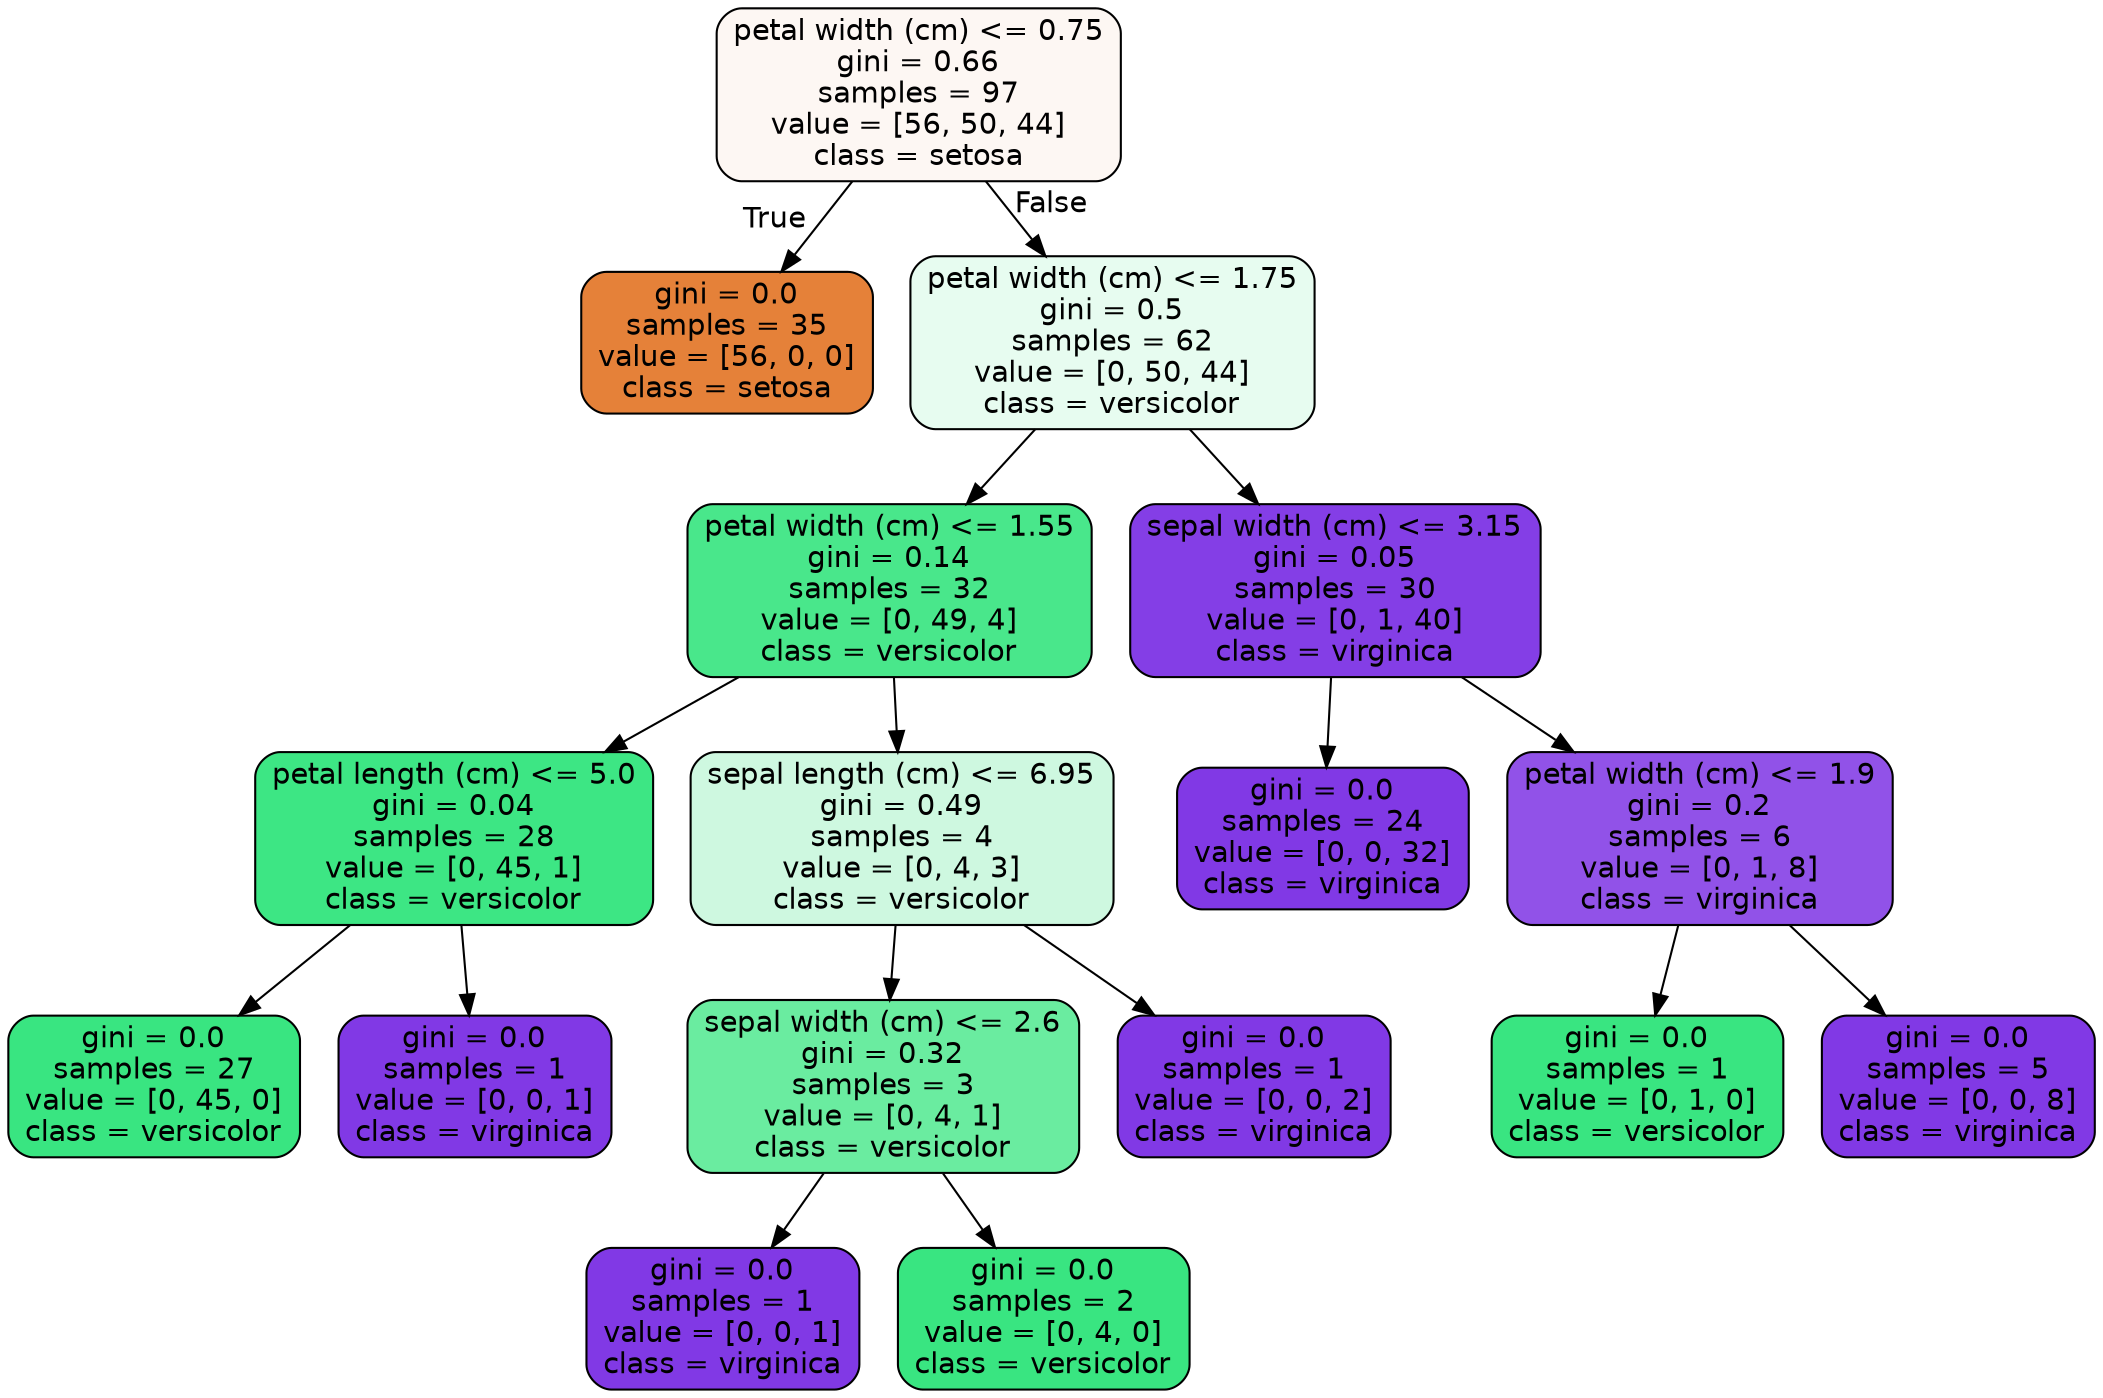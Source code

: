 digraph Tree {
node [shape=box, style="filled, rounded", color="black", fontname="helvetica"] ;
edge [fontname="helvetica"] ;
0 [label="petal width (cm) <= 0.75\ngini = 0.66\nsamples = 97\nvalue = [56, 50, 44]\nclass = setosa", fillcolor="#fdf7f3"] ;
1 [label="gini = 0.0\nsamples = 35\nvalue = [56, 0, 0]\nclass = setosa", fillcolor="#e58139"] ;
0 -> 1 [labeldistance=2.5, labelangle=45, headlabel="True"] ;
2 [label="petal width (cm) <= 1.75\ngini = 0.5\nsamples = 62\nvalue = [0, 50, 44]\nclass = versicolor", fillcolor="#e7fcf0"] ;
0 -> 2 [labeldistance=2.5, labelangle=-45, headlabel="False"] ;
3 [label="petal width (cm) <= 1.55\ngini = 0.14\nsamples = 32\nvalue = [0, 49, 4]\nclass = versicolor", fillcolor="#49e78b"] ;
2 -> 3 ;
4 [label="petal length (cm) <= 5.0\ngini = 0.04\nsamples = 28\nvalue = [0, 45, 1]\nclass = versicolor", fillcolor="#3de684"] ;
3 -> 4 ;
5 [label="gini = 0.0\nsamples = 27\nvalue = [0, 45, 0]\nclass = versicolor", fillcolor="#39e581"] ;
4 -> 5 ;
6 [label="gini = 0.0\nsamples = 1\nvalue = [0, 0, 1]\nclass = virginica", fillcolor="#8139e5"] ;
4 -> 6 ;
7 [label="sepal length (cm) <= 6.95\ngini = 0.49\nsamples = 4\nvalue = [0, 4, 3]\nclass = versicolor", fillcolor="#cef8e0"] ;
3 -> 7 ;
8 [label="sepal width (cm) <= 2.6\ngini = 0.32\nsamples = 3\nvalue = [0, 4, 1]\nclass = versicolor", fillcolor="#6aeca0"] ;
7 -> 8 ;
9 [label="gini = 0.0\nsamples = 1\nvalue = [0, 0, 1]\nclass = virginica", fillcolor="#8139e5"] ;
8 -> 9 ;
10 [label="gini = 0.0\nsamples = 2\nvalue = [0, 4, 0]\nclass = versicolor", fillcolor="#39e581"] ;
8 -> 10 ;
11 [label="gini = 0.0\nsamples = 1\nvalue = [0, 0, 2]\nclass = virginica", fillcolor="#8139e5"] ;
7 -> 11 ;
12 [label="sepal width (cm) <= 3.15\ngini = 0.05\nsamples = 30\nvalue = [0, 1, 40]\nclass = virginica", fillcolor="#843ee6"] ;
2 -> 12 ;
13 [label="gini = 0.0\nsamples = 24\nvalue = [0, 0, 32]\nclass = virginica", fillcolor="#8139e5"] ;
12 -> 13 ;
14 [label="petal width (cm) <= 1.9\ngini = 0.2\nsamples = 6\nvalue = [0, 1, 8]\nclass = virginica", fillcolor="#9152e8"] ;
12 -> 14 ;
15 [label="gini = 0.0\nsamples = 1\nvalue = [0, 1, 0]\nclass = versicolor", fillcolor="#39e581"] ;
14 -> 15 ;
16 [label="gini = 0.0\nsamples = 5\nvalue = [0, 0, 8]\nclass = virginica", fillcolor="#8139e5"] ;
14 -> 16 ;
}